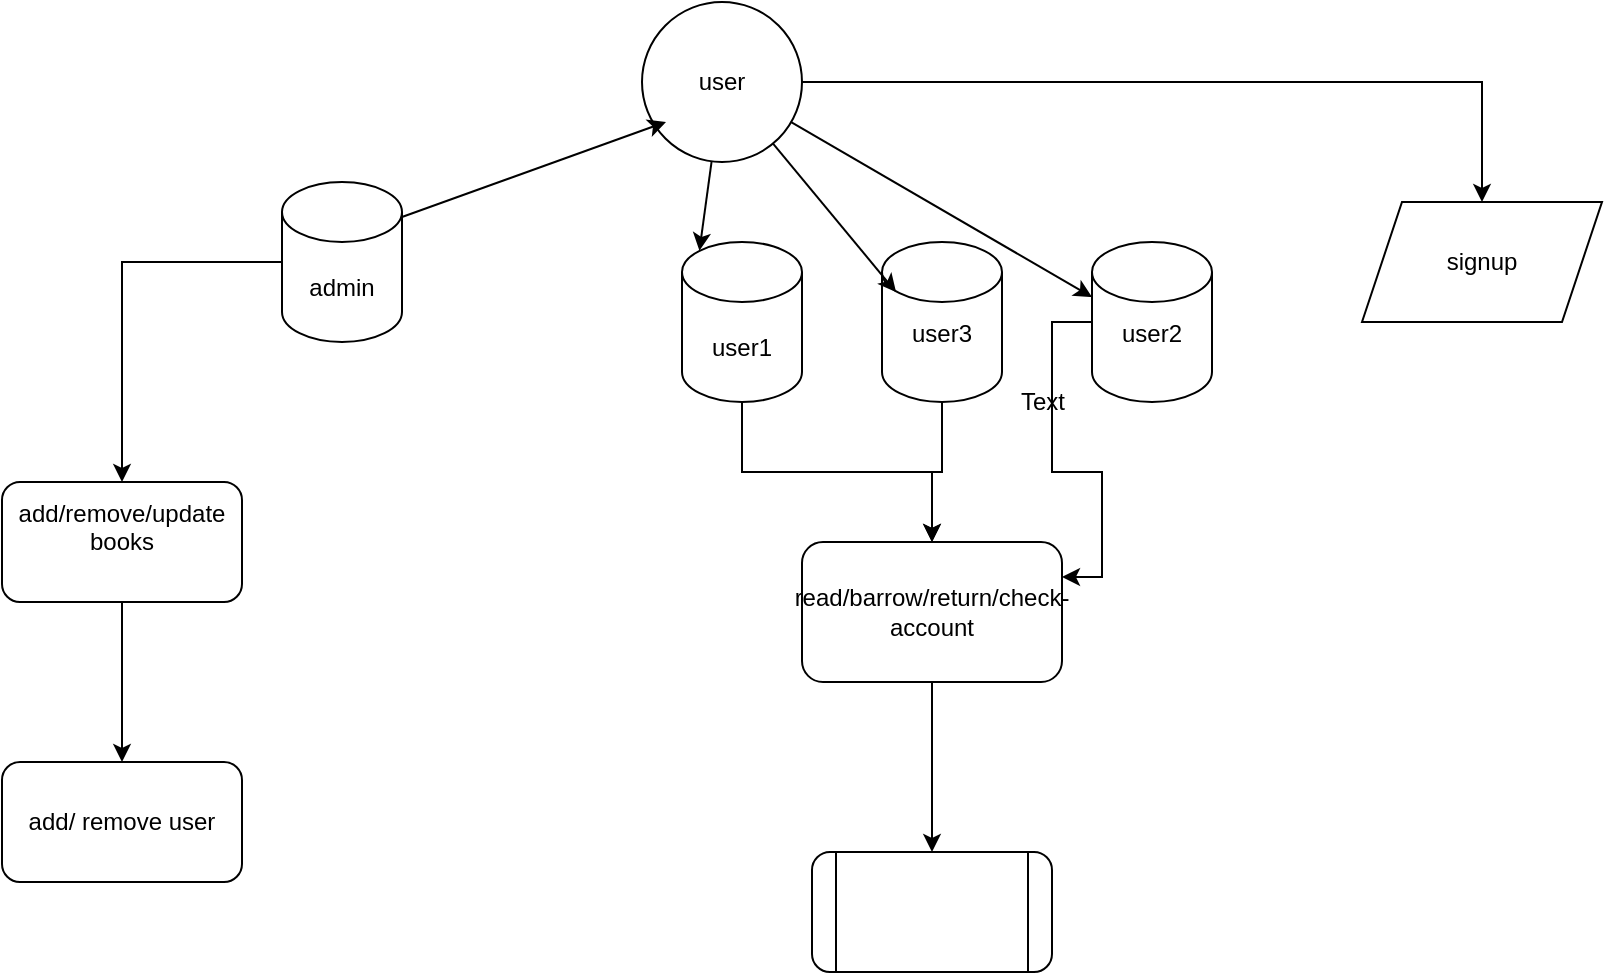 <mxfile version="26.1.0">
  <diagram name="Page-1" id="YS7X-ykHNvKBMltV8CAt">
    <mxGraphModel dx="1114" dy="661" grid="1" gridSize="10" guides="1" tooltips="1" connect="1" arrows="1" fold="1" page="1" pageScale="1" pageWidth="850" pageHeight="1100" math="0" shadow="0">
      <root>
        <mxCell id="0" />
        <mxCell id="1" parent="0" />
        <mxCell id="2lUdCyveNfaIL7XjsnUL-18" value="" style="edgeStyle=orthogonalEdgeStyle;rounded=0;orthogonalLoop=1;jettySize=auto;html=1;" parent="1" source="2lUdCyveNfaIL7XjsnUL-1" target="2lUdCyveNfaIL7XjsnUL-17" edge="1">
          <mxGeometry relative="1" as="geometry" />
        </mxCell>
        <mxCell id="2lUdCyveNfaIL7XjsnUL-1" value="user" style="ellipse;whiteSpace=wrap;html=1;aspect=fixed;" parent="1" vertex="1">
          <mxGeometry x="360" y="70" width="80" height="80" as="geometry" />
        </mxCell>
        <mxCell id="2lUdCyveNfaIL7XjsnUL-12" value="" style="edgeStyle=orthogonalEdgeStyle;rounded=0;orthogonalLoop=1;jettySize=auto;html=1;" parent="1" source="2lUdCyveNfaIL7XjsnUL-2" target="2lUdCyveNfaIL7XjsnUL-11" edge="1">
          <mxGeometry relative="1" as="geometry" />
        </mxCell>
        <mxCell id="2lUdCyveNfaIL7XjsnUL-2" value="admin" style="shape=cylinder3;whiteSpace=wrap;html=1;boundedLbl=1;backgroundOutline=1;size=15;" parent="1" vertex="1">
          <mxGeometry x="180" y="160" width="60" height="80" as="geometry" />
        </mxCell>
        <mxCell id="2lUdCyveNfaIL7XjsnUL-14" value="" style="edgeStyle=orthogonalEdgeStyle;rounded=0;orthogonalLoop=1;jettySize=auto;html=1;" parent="1" source="2lUdCyveNfaIL7XjsnUL-3" target="2lUdCyveNfaIL7XjsnUL-13" edge="1">
          <mxGeometry relative="1" as="geometry" />
        </mxCell>
        <mxCell id="2lUdCyveNfaIL7XjsnUL-3" value="user1" style="shape=cylinder3;whiteSpace=wrap;html=1;boundedLbl=1;backgroundOutline=1;size=15;" parent="1" vertex="1">
          <mxGeometry x="380" y="190" width="60" height="80" as="geometry" />
        </mxCell>
        <mxCell id="2lUdCyveNfaIL7XjsnUL-16" style="edgeStyle=orthogonalEdgeStyle;rounded=0;orthogonalLoop=1;jettySize=auto;html=1;entryX=1;entryY=0.25;entryDx=0;entryDy=0;" parent="1" source="2lUdCyveNfaIL7XjsnUL-4" target="2lUdCyveNfaIL7XjsnUL-13" edge="1">
          <mxGeometry relative="1" as="geometry" />
        </mxCell>
        <mxCell id="2lUdCyveNfaIL7XjsnUL-4" value="user2&lt;div&gt;&lt;br&gt;&lt;/div&gt;" style="shape=cylinder3;whiteSpace=wrap;html=1;boundedLbl=1;backgroundOutline=1;size=15;" parent="1" vertex="1">
          <mxGeometry x="585" y="190" width="60" height="80" as="geometry" />
        </mxCell>
        <mxCell id="2lUdCyveNfaIL7XjsnUL-5" value="Text" style="text;html=1;align=center;verticalAlign=middle;resizable=0;points=[];autosize=1;strokeColor=none;fillColor=none;" parent="1" vertex="1">
          <mxGeometry x="535" y="255" width="50" height="30" as="geometry" />
        </mxCell>
        <mxCell id="2lUdCyveNfaIL7XjsnUL-6" value="" style="endArrow=classic;html=1;rounded=0;exitX=1;exitY=0;exitDx=0;exitDy=27.5;exitPerimeter=0;" parent="1" edge="1">
          <mxGeometry width="50" height="50" relative="1" as="geometry">
            <mxPoint x="240" y="177.5" as="sourcePoint" />
            <mxPoint x="372" y="130" as="targetPoint" />
          </mxGeometry>
        </mxCell>
        <mxCell id="2lUdCyveNfaIL7XjsnUL-15" style="edgeStyle=orthogonalEdgeStyle;rounded=0;orthogonalLoop=1;jettySize=auto;html=1;" parent="1" source="2lUdCyveNfaIL7XjsnUL-7" target="2lUdCyveNfaIL7XjsnUL-13" edge="1">
          <mxGeometry relative="1" as="geometry" />
        </mxCell>
        <mxCell id="2lUdCyveNfaIL7XjsnUL-7" value="user3&lt;div&gt;&lt;br&gt;&lt;/div&gt;" style="shape=cylinder3;whiteSpace=wrap;html=1;boundedLbl=1;backgroundOutline=1;size=15;" parent="1" vertex="1">
          <mxGeometry x="480" y="190" width="60" height="80" as="geometry" />
        </mxCell>
        <mxCell id="2lUdCyveNfaIL7XjsnUL-8" value="" style="endArrow=classic;html=1;rounded=0;entryX=0.145;entryY=0;entryDx=0;entryDy=4.35;entryPerimeter=0;" parent="1" source="2lUdCyveNfaIL7XjsnUL-1" target="2lUdCyveNfaIL7XjsnUL-3" edge="1">
          <mxGeometry width="50" height="50" relative="1" as="geometry">
            <mxPoint x="270" y="80" as="sourcePoint" />
            <mxPoint x="382" y="140" as="targetPoint" />
          </mxGeometry>
        </mxCell>
        <mxCell id="2lUdCyveNfaIL7XjsnUL-9" value="" style="endArrow=classic;html=1;rounded=0;entryX=0.117;entryY=0.313;entryDx=0;entryDy=0;entryPerimeter=0;" parent="1" source="2lUdCyveNfaIL7XjsnUL-1" target="2lUdCyveNfaIL7XjsnUL-7" edge="1">
          <mxGeometry width="50" height="50" relative="1" as="geometry">
            <mxPoint x="260" y="197.5" as="sourcePoint" />
            <mxPoint x="392" y="150" as="targetPoint" />
          </mxGeometry>
        </mxCell>
        <mxCell id="2lUdCyveNfaIL7XjsnUL-10" value="" style="endArrow=classic;html=1;rounded=0;entryX=0;entryY=0;entryDx=0;entryDy=27.5;entryPerimeter=0;" parent="1" source="2lUdCyveNfaIL7XjsnUL-1" target="2lUdCyveNfaIL7XjsnUL-4" edge="1">
          <mxGeometry width="50" height="50" relative="1" as="geometry">
            <mxPoint x="270" y="207.5" as="sourcePoint" />
            <mxPoint x="402" y="160" as="targetPoint" />
          </mxGeometry>
        </mxCell>
        <mxCell id="2lUdCyveNfaIL7XjsnUL-20" value="" style="edgeStyle=orthogonalEdgeStyle;rounded=0;orthogonalLoop=1;jettySize=auto;html=1;" parent="1" source="2lUdCyveNfaIL7XjsnUL-11" target="2lUdCyveNfaIL7XjsnUL-19" edge="1">
          <mxGeometry relative="1" as="geometry" />
        </mxCell>
        <mxCell id="2lUdCyveNfaIL7XjsnUL-11" value="add/remove/update books&lt;div&gt;&lt;br&gt;&lt;/div&gt;" style="rounded=1;whiteSpace=wrap;html=1;" parent="1" vertex="1">
          <mxGeometry x="40" y="310" width="120" height="60" as="geometry" />
        </mxCell>
        <mxCell id="GZBQOfhmziF1b4XYfWQP-2" value="" style="edgeStyle=orthogonalEdgeStyle;rounded=0;orthogonalLoop=1;jettySize=auto;html=1;" edge="1" parent="1" source="2lUdCyveNfaIL7XjsnUL-13" target="GZBQOfhmziF1b4XYfWQP-1">
          <mxGeometry relative="1" as="geometry" />
        </mxCell>
        <mxCell id="2lUdCyveNfaIL7XjsnUL-13" value="read/barrow/return/check-account" style="rounded=1;whiteSpace=wrap;html=1;" parent="1" vertex="1">
          <mxGeometry x="440" y="340" width="130" height="70" as="geometry" />
        </mxCell>
        <mxCell id="2lUdCyveNfaIL7XjsnUL-17" value="signup" style="shape=parallelogram;perimeter=parallelogramPerimeter;whiteSpace=wrap;html=1;fixedSize=1;" parent="1" vertex="1">
          <mxGeometry x="720" y="170" width="120" height="60" as="geometry" />
        </mxCell>
        <mxCell id="2lUdCyveNfaIL7XjsnUL-19" value="add/ remove user" style="whiteSpace=wrap;html=1;rounded=1;" parent="1" vertex="1">
          <mxGeometry x="40" y="450" width="120" height="60" as="geometry" />
        </mxCell>
        <mxCell id="GZBQOfhmziF1b4XYfWQP-1" value="" style="shape=process;whiteSpace=wrap;html=1;backgroundOutline=1;rounded=1;" vertex="1" parent="1">
          <mxGeometry x="445" y="495" width="120" height="60" as="geometry" />
        </mxCell>
      </root>
    </mxGraphModel>
  </diagram>
</mxfile>
